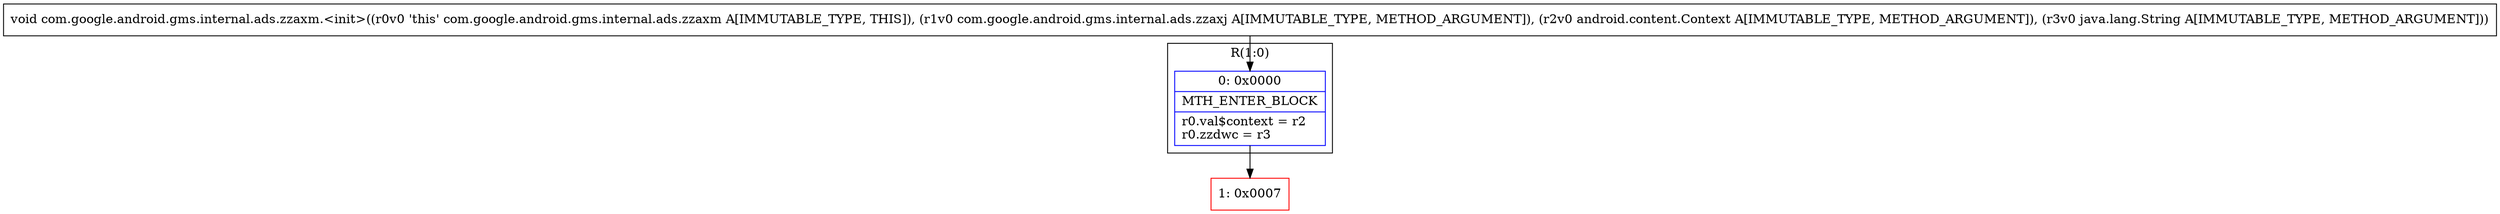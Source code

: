 digraph "CFG forcom.google.android.gms.internal.ads.zzaxm.\<init\>(Lcom\/google\/android\/gms\/internal\/ads\/zzaxj;Landroid\/content\/Context;Ljava\/lang\/String;)V" {
subgraph cluster_Region_2058481347 {
label = "R(1:0)";
node [shape=record,color=blue];
Node_0 [shape=record,label="{0\:\ 0x0000|MTH_ENTER_BLOCK\l|r0.val$context = r2\lr0.zzdwc = r3\l}"];
}
Node_1 [shape=record,color=red,label="{1\:\ 0x0007}"];
MethodNode[shape=record,label="{void com.google.android.gms.internal.ads.zzaxm.\<init\>((r0v0 'this' com.google.android.gms.internal.ads.zzaxm A[IMMUTABLE_TYPE, THIS]), (r1v0 com.google.android.gms.internal.ads.zzaxj A[IMMUTABLE_TYPE, METHOD_ARGUMENT]), (r2v0 android.content.Context A[IMMUTABLE_TYPE, METHOD_ARGUMENT]), (r3v0 java.lang.String A[IMMUTABLE_TYPE, METHOD_ARGUMENT])) }"];
MethodNode -> Node_0;
Node_0 -> Node_1;
}

